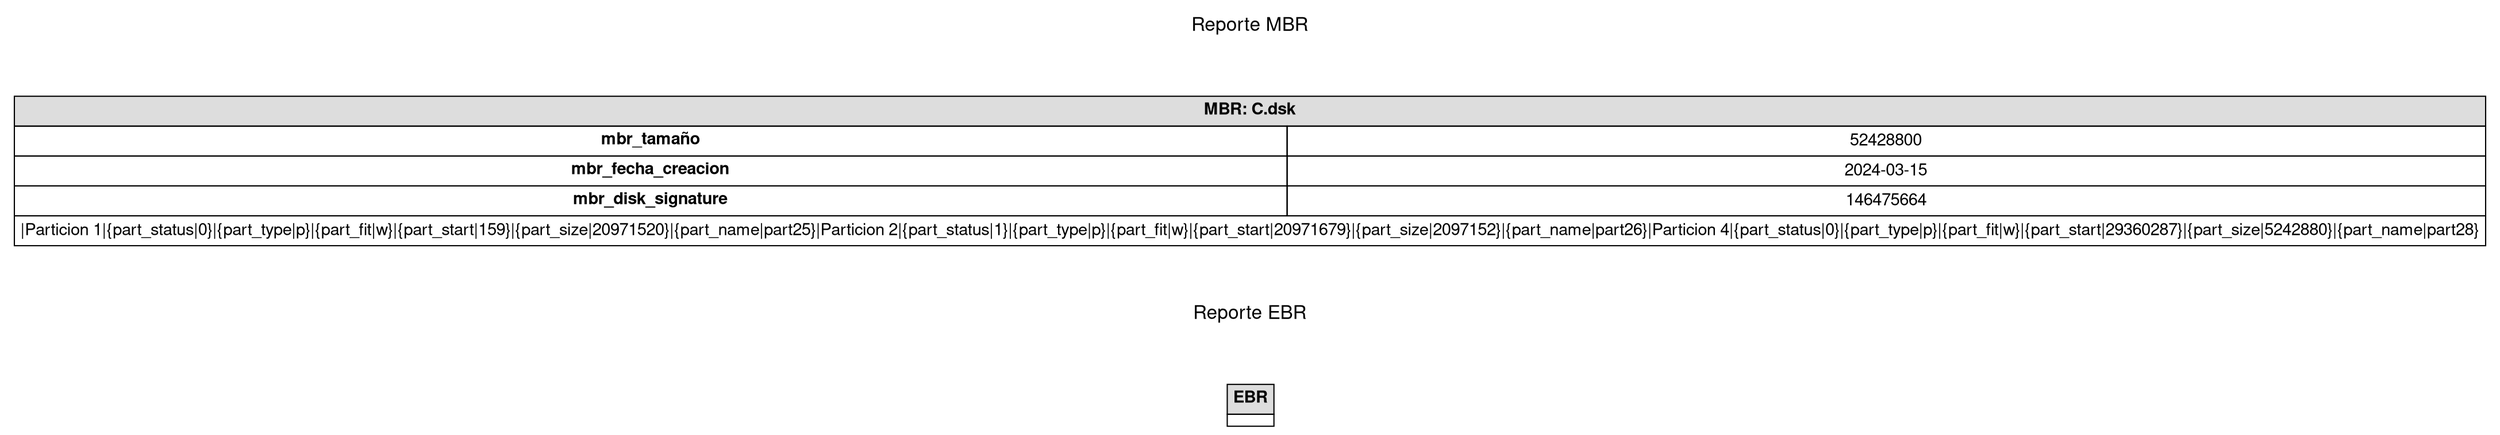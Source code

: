 
    digraph G {
        graph [bgcolor="#ffffff"]; // Fondo blanco
        node [fontname="Helvetica,Arial,sans-serif", shape=plaintext, style=filled, fillcolor="#ffffff", color="#000000", penwidth=2]; // Estilo de los nodos
        edge [fontname="Helvetica,Arial,sans-serif", color="#000000", penwidth=2]; // Estilo de las aristas
        concentrate=true; // Mejora la legibilidad
        rankdir=TB; // Orientación de arriba hacia abajo
        fontsize=12; // Tamaño de fuente

        // Definir nodos
        title [label="Reporte MBR" fontsize=16];
        mbr[label=<
            <table border="0" cellborder="1" cellspacing="0" cellpadding="4" bgcolor="#ffffff">
                <tr><td colspan="2" bgcolor="#dddddd"><b>MBR: C.dsk</b></td></tr>
                <tr><td><b>mbr_tamaño</b></td><td>52428800</td></tr>
                <tr><td><b>mbr_fecha_creacion</b></td><td>2024-03-15</td></tr>
                <tr><td><b>mbr_disk_signature</b></td><td>146475664</td></tr>
                <tr><td colspan="2">
		|Particion 1
		|{part_status|0}
		|{part_type|p}
		|{part_fit|w}
		|{part_start|159}
		|{part_size|20971520}
		|{part_name|part25}
		|Particion 2
		|{part_status|1}
		|{part_type|p}
		|{part_fit|w}
		|{part_start|20971679}
		|{part_size|2097152}
		|{part_name|part26}
		|Particion 4
		|{part_status|0}
		|{part_type|p}
		|{part_fit|w}
		|{part_start|29360287}
		|{part_size|5242880}
		|{part_name|part28}</td></tr>
            </table>
        >];

        title2 [label="Reporte EBR" fontsize=16];

        ebr[label=<
            <table border="0" cellborder="1" cellspacing="0" cellpadding="4" bgcolor="#ffffff">
                <tr><td bgcolor="#dddddd"><b>EBR</b></td></tr>
                <tr><td></td></tr>
            </table>
        >];

        // Definir relaciones
        title -> mbr [style=invis];
        mbr -> title2 [style=invis];
        title2 -> ebr [style=invis];
    }
